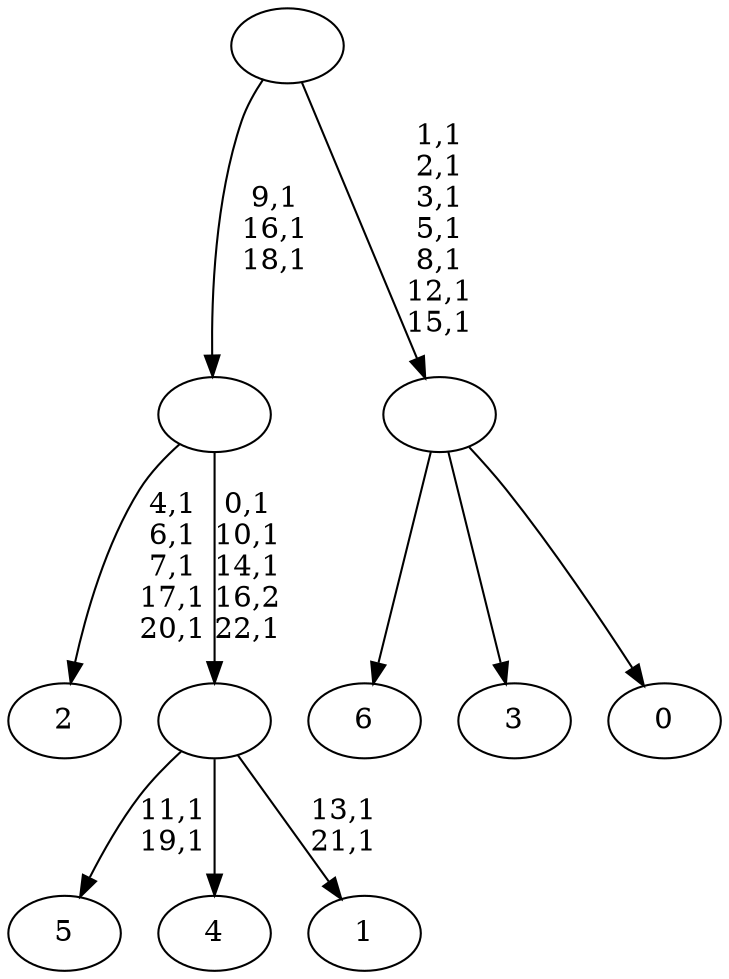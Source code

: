 digraph T {
	30 [label="6"]
	29 [label="5"]
	26 [label="4"]
	25 [label="3"]
	24 [label="2"]
	18 [label="1"]
	15 [label=""]
	11 [label=""]
	8 [label="0"]
	7 [label=""]
	0 [label=""]
	15 -> 18 [label="13,1\n21,1"]
	15 -> 29 [label="11,1\n19,1"]
	15 -> 26 [label=""]
	11 -> 15 [label="0,1\n10,1\n14,1\n16,2\n22,1"]
	11 -> 24 [label="4,1\n6,1\n7,1\n17,1\n20,1"]
	7 -> 30 [label=""]
	7 -> 25 [label=""]
	7 -> 8 [label=""]
	0 -> 7 [label="1,1\n2,1\n3,1\n5,1\n8,1\n12,1\n15,1"]
	0 -> 11 [label="9,1\n16,1\n18,1"]
}
